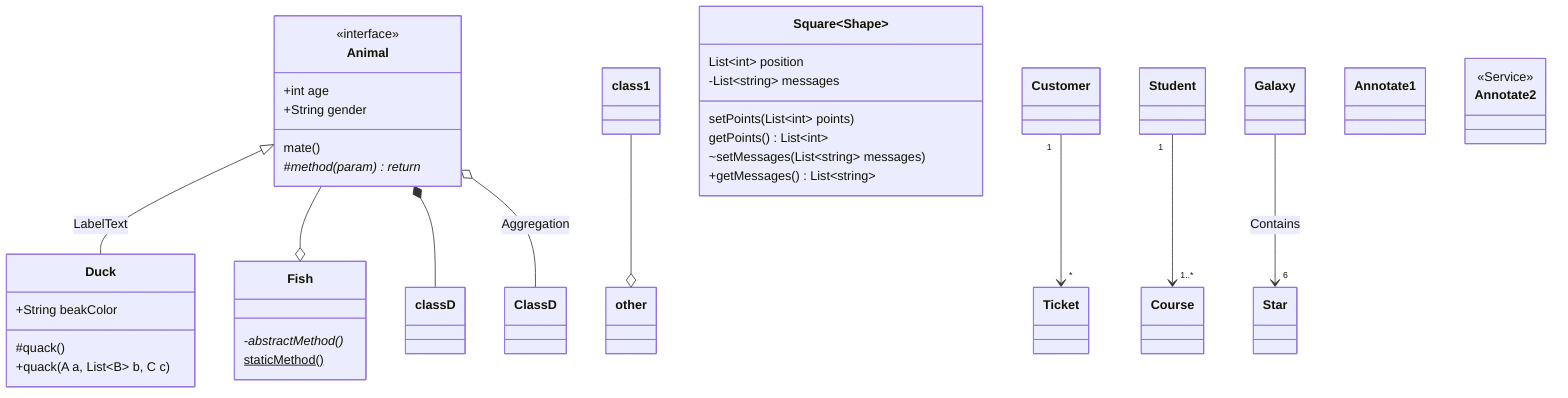 %% SYNTAX TEST "source.mermaid" "class diagram test"

classDiagram
%% <------------ keyword.control.mermaid
  Animal <|-- Duck : LabelText
%%^^^^^^ entity.name.type.class.mermaid
%%       ^^^^ keyword.control.mermaid
%%            ^^^^ entity.name.type.class.mermaid
%%                 ^ keyword.control.mermaid
%%                   ^^^^^^^^^ string
  class1 --o other
%%^^^^^^ entity.name.type.class.mermaid
%%       ^^^ keyword.control.mermaid
%%           ^^^^^ entity.name.type.class.mermaid
  Animal --o Fish
%%^^^^^^ entity.name.type.class.mermaid
%%       ^^^ keyword.control.mermaid
%%           ^^^^ entity.name.type.class.mermaid
  Animal *-- classD
%%^^^^^^ entity.name.type.class.mermaid
%%       ^^^ keyword.control.mermaid
%%           ^^^^^^ entity.name.type.class.mermaid
  Animal o-- ClassD : Aggregation
%%^^^^^^ entity.name.type.class.mermaid
%%       ^^^ keyword.control.mermaid
%%           ^^^^^^ entity.name.type.class.mermaid
%%                  ^ keyword.control.mermaid
%%                    ^^^^^^^^^^^ string
  Animal : +int age
%%^^^^^^ entity.name.type.class.mermaid
%%       ^ keyword.control.mermaid
%%         ^ keyword.control.mermaid
%%          ^^^ storage.type.mermaid
%%               ^^^ entity.name.variable.field.mermaid
  Animal : +String gender
%%^^^^^^ entity.name.type.class.mermaid
%%       ^ keyword.control.mermaid
%%         ^ keyword.control.mermaid
%%          ^^^^^^ storage.type.mermaid
%%                 ^^^^^^ entity.name.variable.field.mermaid
  Animal: mate()
%%^^^^^^ entity.name.type.class.mermaid
%%      ^ keyword.control.mermaid
%%        ^^^^ entity.name.function.mermaid
%%            ^ punctuation.parenthesis.open.mermaid
%%             ^ punctuation.parenthesis.closed.mermaid
  Animal : #method(param)* return
%%^^^^^^ entity.name.type.class.mermaid
%%       ^ keyword.control.mermaid
%%         ^ keyword.control.mermaid
%%          ^^^^^^ entity.name.function.mermaid
%%                ^ punctuation.parenthesis.open.mermaid
%%                 ^^^^^ storage.type.mermaid
%%                      ^ punctuation.parenthesis.closed.mermaid
%%                         ^^^^^^ storage.type.mermaid
  class Duck{
%%^^^^^ keyword.control.mermaid
%%      ^^^^ entity.name.type.class.mermaid
%%          ^ keyword.control.mermaid
      %% Class Members
      +String beakColor
%%    ^ keyword.control.mermaid
%%     ^^^^^^ storage.type.mermaid
%%            ^^^^^^^^^ entity.name.variable.field.mermaid
      #quack()
%%    ^ keyword.control.mermaid
%%     ^^^^^ entity.name.function.mermaid
%%          ^ punctuation.parenthesis.open.mermaid
%%           ^ punctuation.parenthesis.closed.mermaid
      +quack(A a, List~B~ b, C c)
%%    ^ keyword.control.mermaid
%%     ^^^^^ entity.name.function.mermaid
%%          ^ punctuation.parenthesis.open.mermaid
%%           ^ storage.type.mermaid
%%             ^ entity.name.variable.parameter.mermaid
%%              ^ source.mermaid
%%                ^^^^ storage.type.mermaid
%%                    ^ punctuation.definition.typeparameters.begin.mermaid
%%                     ^ storage.type.mermaid
%%                      ^ punctuation.definition.typeparameters.end.mermaid
%%                        ^ entity.name.variable.parameter.mermaid
%%                           ^ storage.type.mermaid
%%                             ^ entity.name.variable.parameter.mermaid
  }
%%^ keyword.control.mermaid
  class Fish{
%%^^^^^ keyword.control.mermaid
%%      ^^^^ entity.name.type.class.mermaid
%%          ^ keyword.control.mermaid
      -abstractMethod()*
%%    ^ keyword.control.mermaid
%%     ^^^^^^^^^^^^^^ entity.name.function.mermaid
%%                   ^ punctuation.parenthesis.open.mermaid
%%                    ^ punctuation.parenthesis.closed.mermaid
%%                     ^ keyword.control.mermaid
      staticMethod()$
%%    ^^^^^^^^^^^^ entity.name.function.mermaid
%%                ^ punctuation.parenthesis.open.mermaid
%%                 ^ punctuation.parenthesis.closed.mermaid
%%                  ^ keyword.control.mermaid
  }
%%^ keyword.control.mermaid
  %% Class member generics
  class Square~Shape~{
%%^^^^^ keyword.control.mermaid
%%      ^^^^^^ entity.name.type.class.mermaid
%%            ^ punctuation.definition.typeparameters.begin.mermaid
%%             ^^^^^ storage.type.mermaid
%%                  ^ punctuation.definition.typeparameters.end.mermaid
%%                   ^ keyword.control.mermaid
      List~int~ position
%%    ^^^^ storage.type.mermaid
%%        ^ punctuation.definition.typeparameters.begin.mermaid
%%         ^^^ storage.type.mermaid
%%            ^ punctuation.definition.typeparameters.end.mermaid
%%              ^^^^^^^^ entity.name.variable.field.mermaid
      setPoints(List~int~ points)
%%    ^^^^^^^^^ entity.name.function.mermaid
%%             ^ punctuation.parenthesis.open.mermaid
%%              ^^^^ storage.type.mermaid
%%                  ^ punctuation.definition.typeparameters.begin.mermaid
%%                   ^^^ storage.type.mermaid
%%                      ^ punctuation.definition.typeparameters.end.mermaid
%%                        ^^^^^^ entity.name.variable.parameter.mermaid
%%                              ^ punctuation.parenthesis.closed.mermaid
      getPoints() List~int~
%%    ^^^^^^^^^ entity.name.function.mermaid
%%             ^ punctuation.parenthesis.open.mermaid
%%              ^ punctuation.parenthesis.closed.mermaid
%%                ^^^^ storage.type.mermaid
%%                    ^ punctuation.definition.typeparameters.begin.mermaid
%%                     ^^^ storage.type.mermaid
%%                        ^ punctuation.definition.typeparameters.end.mermaid
  }
%%^ keyword.control.mermaid
  Square : -List~string~ messages
%%^^^^^^ entity.name.type.class.mermaid
%%                       ^^^^^^^^ entity.name.variable.field.mermaid
%%         ^ keyword.control.mermaid
%%          ^^^^ storage.type.mermaid
%%              ^ punctuation.definition.typeparameters.begin.mermaid
%%               ^^^^^^ storage.type.mermaid
%%                     ^ punctuation.definition.typeparameters.end.mermaid
%%                       ^^^^^^^^ entity.name.variable.field.mermaid
  Square : ~setMessages(List~string~ messages)
%%^^^^^^ entity.name.type.class.mermaid
%%       ^ keyword.control.mermaid
%%         ^ keyword.control.mermaid
%%          ^^^^^^^^^^^ entity.name.function.mermaid
%%                      ^^^^ storage.type.mermaid
%%                          ^ punctuation.definition.typeparameters.begin.mermaid
%%                           ^^^^^^ storage.type.mermaid
%%                                 ^ punctuation.definition.typeparameters.end.mermaid
%%                                   ^^^^^^^^ entity.name.variable.parameter.mermaid
%%                                           ^ punctuation.parenthesis.closed.mermaid
  Square : +getMessages() List~string~
%%^^^^^^ entity.name.type.class.mermaid
%%       ^ keyword.control.mermaid
%%         ^ keyword.control.mermaid
%%          ^^^^^^^^^^^ entity.name.function.mermaid
%%                     ^ punctuation.parenthesis.open.mermaid
%%                      ^ punctuation.parenthesis.closed.mermaid
%%                        ^^^^ storage.type.mermaid
%%                            ^ punctuation.definition.typeparameters.begin.mermaid
%%                             ^^^^^^ storage.type.mermaid
%%                                   ^ punctuation.definition.typeparameters.end.mermaid
 
  %% Multiplicity relations
  Customer "1" --> "*" Ticket
%%^^^^^^^^ entity.name.type.class.mermaid
%%         ^^^ keyword.control.mermaid
%%             ^^^ keyword.control.mermaid
%%                 ^^^ keyword.control.mermaid
%%                     ^^^^^^ entity.name.type.class.mermaid
  Student "1" --> "1..*" Course
%%^^^^^^^ entity.name.type.class.mermaid
%%        ^^^ keyword.control.mermaid
%%            ^^^ keyword.control.mermaid
%%                ^^^^^^ keyword.control.mermaid
%%                       ^^^^^^ entity.name.type.class.mermaid
  Galaxy --> "6" Star : Contains
%%^^^^^^ entity.name.type.class.mermaid
%%       ^^^ keyword.control.mermaid
%%           ^^^ keyword.control.mermaid
%%               ^^^^ entity.name.type.class.mermaid
%%                    ^ keyword.control.mermaid
%%                      ^^^^^^^^ string

  %% Annotations
  class Annotate1
%%^^^^^ keyword.control.mermaid
%%      ^^^^^^^^^ entity.name.type.class.mermaid
  <<interface>> Animal
%%^^ punctuation.definition.typeparameters.begin.mermaid
%%  ^^^^^^^^^ storage.type.mermaid
%%           ^^ punctuation.definition.typeparameters.end.mermaid
%%              ^^^^^^ entity.name.type.class.mermaid
  class Annotate2{
%%^^^^^ keyword.control.mermaid
%%      ^^^^^^^^^ entity.name.type.class.mermaid
%%               ^ keyword.control.mermaid
    <<Service>>
%%  ^^ punctuation.definition.typeparameters.begin.mermaid
%%    ^^^^^^^ storage.type.mermaid
%%           ^^ punctuation.definition.typeparameters.end.mermaid
  }
%%^ keyword.control.mermaid